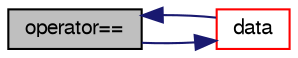 digraph "operator=="
{
  bgcolor="transparent";
  edge [fontname="FreeSans",fontsize="10",labelfontname="FreeSans",labelfontsize="10"];
  node [fontname="FreeSans",fontsize="10",shape=record];
  rankdir="LR";
  Node131 [label="operator==",height=0.2,width=0.4,color="black", fillcolor="grey75", style="filled", fontcolor="black"];
  Node131 -> Node132 [color="midnightblue",fontsize="10",style="solid",fontname="FreeSans"];
  Node132 [label="data",height=0.2,width=0.4,color="red",URL="$a28598.html#ad7f8023f823553543ca50bd5d11b877b"];
  Node132 -> Node131 [color="midnightblue",fontsize="10",style="solid",fontname="FreeSans"];
}
